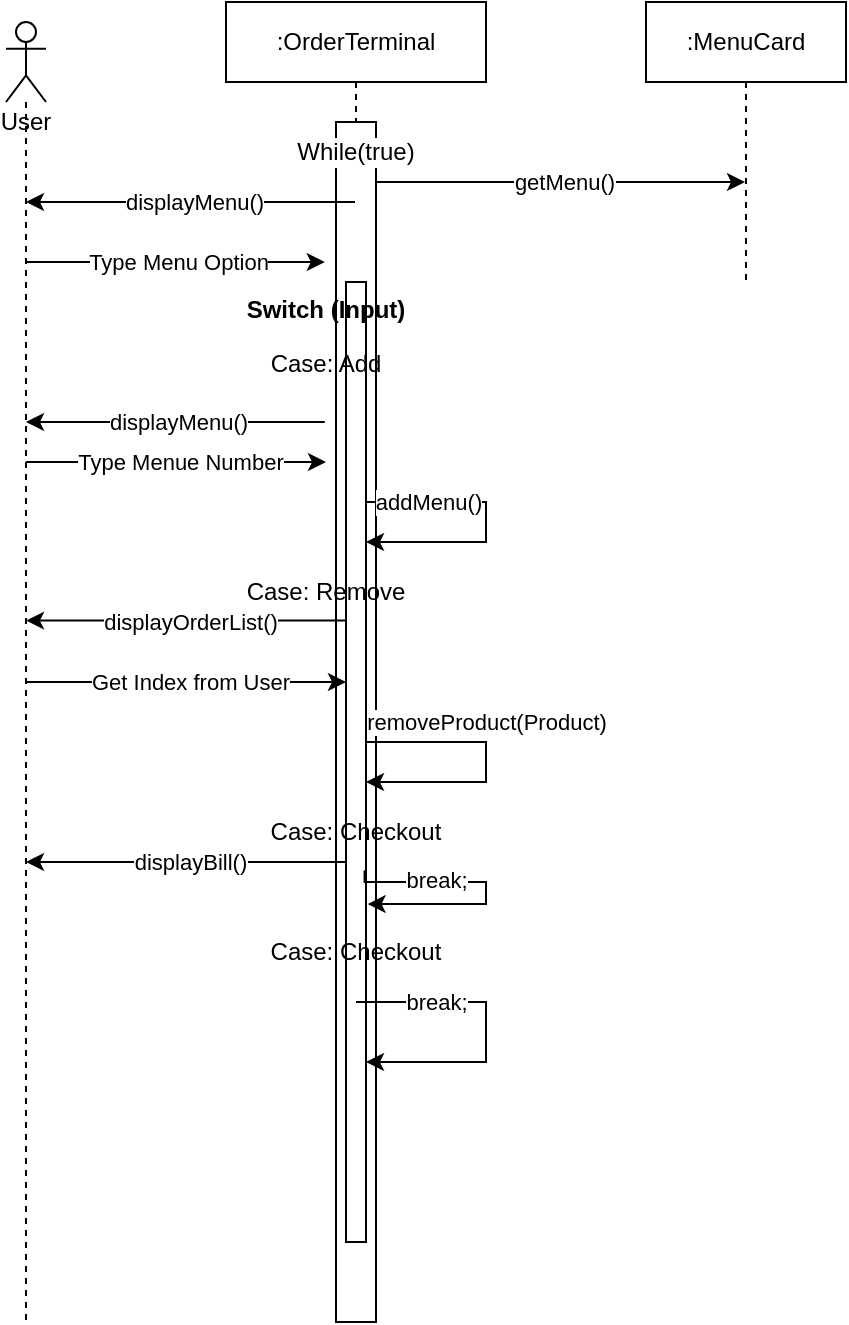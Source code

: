 <mxfile version="20.5.3" type="embed"><diagram id="tjybROabmGU0jiyHC7jw" name="Page-1"><mxGraphModel dx="1086" dy="696" grid="1" gridSize="10" guides="1" tooltips="1" connect="1" arrows="1" fold="1" page="1" pageScale="1" pageWidth="850" pageHeight="1100" math="0" shadow="0"><root><mxCell id="0"/><mxCell id="1" parent="0"/><mxCell id="2" value=":OrderTerminal" style="shape=umlLifeline;perimeter=lifelinePerimeter;whiteSpace=wrap;html=1;container=1;collapsible=0;recursiveResize=0;outlineConnect=0;" vertex="1" parent="1"><mxGeometry x="230" y="60" width="130" height="660" as="geometry"/></mxCell><mxCell id="32" value="" style="html=1;points=[];perimeter=orthogonalPerimeter;" vertex="1" parent="2"><mxGeometry x="55" y="60" width="20" height="600" as="geometry"/></mxCell><mxCell id="10" value="" style="endArrow=classic;html=1;rounded=0;startArrow=none;startFill=0;endFill=1;" edge="1" parent="2"><mxGeometry width="50" height="50" relative="1" as="geometry"><mxPoint x="-100.0" y="130" as="sourcePoint"/><mxPoint x="49.4" y="130" as="targetPoint"/><Array as="points"><mxPoint x="-20.1" y="130"/></Array></mxGeometry></mxCell><mxCell id="11" value="Type Menu Option" style="edgeLabel;html=1;align=center;verticalAlign=middle;resizable=0;points=[];" vertex="1" connectable="0" parent="10"><mxGeometry x="0.017" relative="1" as="geometry"><mxPoint as="offset"/></mxGeometry></mxCell><mxCell id="14" value="" style="html=1;points=[];perimeter=orthogonalPerimeter;" vertex="1" parent="2"><mxGeometry x="60" y="140" width="10" height="480" as="geometry"/></mxCell><mxCell id="15" value="Switch (Input)" style="text;align=center;fontStyle=1;verticalAlign=middle;spacingLeft=3;spacingRight=3;strokeColor=none;rotatable=0;points=[[0,0.5],[1,0.5]];portConstraint=eastwest;" vertex="1" parent="2"><mxGeometry x="10" y="140" width="80" height="26" as="geometry"/></mxCell><mxCell id="16" value="Case: Add" style="text;html=1;strokeColor=none;fillColor=none;align=center;verticalAlign=middle;whiteSpace=wrap;rounded=0;" vertex="1" parent="2"><mxGeometry x="20" y="166" width="60" height="30" as="geometry"/></mxCell><mxCell id="25" value="" style="endArrow=classic;html=1;rounded=0;startArrow=none;startFill=0;endFill=1;" edge="1" parent="2" source="3"><mxGeometry width="50" height="50" relative="1" as="geometry"><mxPoint x="-94.4" y="230" as="sourcePoint"/><mxPoint x="50" y="230" as="targetPoint"/><Array as="points"><mxPoint x="-14.5" y="230"/></Array></mxGeometry></mxCell><mxCell id="26" value="Type Menue Number" style="edgeLabel;html=1;align=center;verticalAlign=middle;resizable=0;points=[];" vertex="1" connectable="0" parent="25"><mxGeometry x="0.017" relative="1" as="geometry"><mxPoint as="offset"/></mxGeometry></mxCell><mxCell id="29" style="edgeStyle=orthogonalEdgeStyle;rounded=0;orthogonalLoop=1;jettySize=auto;html=1;startArrow=none;startFill=0;endArrow=classic;endFill=1;" edge="1" parent="2" source="14" target="14"><mxGeometry relative="1" as="geometry"><Array as="points"><mxPoint x="130" y="250"/><mxPoint x="100" y="270"/></Array></mxGeometry></mxCell><mxCell id="30" value="addMenu()" style="edgeLabel;html=1;align=center;verticalAlign=middle;resizable=0;points=[];" vertex="1" connectable="0" parent="29"><mxGeometry x="-0.679" relative="1" as="geometry"><mxPoint x="8" as="offset"/></mxGeometry></mxCell><mxCell id="31" value="Case: Remove" style="text;html=1;strokeColor=none;fillColor=none;align=center;verticalAlign=middle;whiteSpace=wrap;rounded=0;" vertex="1" parent="2"><mxGeometry x="-5" y="280" width="110" height="30" as="geometry"/></mxCell><mxCell id="33" value="While(true)" style="text;html=1;strokeColor=none;fillColor=none;align=center;verticalAlign=middle;whiteSpace=wrap;rounded=0;labelBackgroundColor=default;" vertex="1" parent="2"><mxGeometry x="35" y="60" width="60" height="30" as="geometry"/></mxCell><mxCell id="38" value="" style="endArrow=classic;html=1;rounded=0;" edge="1" parent="2" source="14" target="14"><mxGeometry width="50" height="50" relative="1" as="geometry"><mxPoint x="120" y="370" as="sourcePoint"/><mxPoint x="170" y="320" as="targetPoint"/><Array as="points"><mxPoint x="130" y="380"/></Array></mxGeometry></mxCell><mxCell id="39" value="removeProduct(Product)" style="edgeLabel;html=1;align=center;verticalAlign=middle;resizable=0;points=[];" vertex="1" connectable="0" parent="38"><mxGeometry x="-0.469" y="1" relative="1" as="geometry"><mxPoint x="23" y="-9" as="offset"/></mxGeometry></mxCell><mxCell id="40" value="Case: Checkout" style="text;html=1;strokeColor=none;fillColor=none;align=center;verticalAlign=middle;whiteSpace=wrap;rounded=0;" vertex="1" parent="2"><mxGeometry x="10" y="400" width="110" height="30" as="geometry"/></mxCell><mxCell id="41" value="" style="endArrow=none;html=1;rounded=0;startArrow=classic;startFill=1;endFill=0;" edge="1" parent="2"><mxGeometry width="50" height="50" relative="1" as="geometry"><mxPoint x="-100" y="430.0" as="sourcePoint"/><mxPoint x="60" y="430.0" as="targetPoint"/><Array as="points"><mxPoint x="-20.1" y="430"/></Array></mxGeometry></mxCell><mxCell id="42" value="displayBill()" style="edgeLabel;html=1;align=center;verticalAlign=middle;resizable=0;points=[];" vertex="1" connectable="0" parent="41"><mxGeometry x="0.017" relative="1" as="geometry"><mxPoint as="offset"/></mxGeometry></mxCell><mxCell id="50" style="edgeStyle=orthogonalEdgeStyle;rounded=0;orthogonalLoop=1;jettySize=auto;html=1;entryX=1.08;entryY=0.648;entryDx=0;entryDy=0;entryPerimeter=0;startArrow=none;startFill=0;endArrow=classic;endFill=1;exitX=0.926;exitY=0.613;exitDx=0;exitDy=0;exitPerimeter=0;" edge="1" parent="2" source="14" target="14"><mxGeometry relative="1" as="geometry"><Array as="points"><mxPoint x="69" y="440"/><mxPoint x="130" y="440"/><mxPoint x="130" y="451"/></Array></mxGeometry></mxCell><mxCell id="51" value="break;" style="edgeLabel;html=1;align=center;verticalAlign=middle;resizable=0;points=[];" vertex="1" connectable="0" parent="50"><mxGeometry x="-0.378" y="1" relative="1" as="geometry"><mxPoint x="-1" as="offset"/></mxGeometry></mxCell><mxCell id="52" value="Case: Checkout" style="text;html=1;strokeColor=none;fillColor=none;align=center;verticalAlign=middle;whiteSpace=wrap;rounded=0;" vertex="1" parent="2"><mxGeometry x="10" y="460" width="110" height="30" as="geometry"/></mxCell><mxCell id="53" value="" style="endArrow=none;html=1;rounded=0;startArrow=classic;startFill=1;endFill=0;" edge="1" parent="2" source="14" target="2"><mxGeometry width="50" height="50" relative="1" as="geometry"><mxPoint x="80" y="380" as="sourcePoint"/><mxPoint x="80" y="400" as="targetPoint"/><Array as="points"><mxPoint x="130" y="530"/><mxPoint x="130" y="500"/></Array></mxGeometry></mxCell><mxCell id="54" value="break;" style="edgeLabel;html=1;align=center;verticalAlign=middle;resizable=0;points=[];" vertex="1" connectable="0" parent="53"><mxGeometry x="-0.469" y="1" relative="1" as="geometry"><mxPoint x="-6" y="-29" as="offset"/></mxGeometry></mxCell><mxCell id="3" value="User" style="shape=umlLifeline;participant=umlActor;perimeter=lifelinePerimeter;whiteSpace=wrap;html=1;container=1;collapsible=0;recursiveResize=0;verticalAlign=top;spacingTop=36;outlineConnect=0;" vertex="1" parent="1"><mxGeometry x="120" y="70" width="20" height="650" as="geometry"/></mxCell><mxCell id="5" value=":MenuCard" style="shape=umlLifeline;perimeter=lifelinePerimeter;whiteSpace=wrap;html=1;container=1;collapsible=0;recursiveResize=0;outlineConnect=0;" vertex="1" parent="1"><mxGeometry x="440" y="60" width="100" height="140" as="geometry"/></mxCell><mxCell id="7" value="" style="endArrow=none;html=1;rounded=0;startArrow=classic;startFill=1;endFill=0;" edge="1" parent="1" source="3" target="2"><mxGeometry width="50" height="50" relative="1" as="geometry"><mxPoint x="150" y="170" as="sourcePoint"/><mxPoint x="200" y="120" as="targetPoint"/><Array as="points"><mxPoint x="210" y="160"/></Array></mxGeometry></mxCell><mxCell id="9" value="displayMenu()" style="edgeLabel;html=1;align=center;verticalAlign=middle;resizable=0;points=[];" vertex="1" connectable="0" parent="7"><mxGeometry x="0.017" relative="1" as="geometry"><mxPoint as="offset"/></mxGeometry></mxCell><mxCell id="23" value="" style="endArrow=none;html=1;rounded=0;startArrow=classic;startFill=1;endFill=0;" edge="1" parent="1"><mxGeometry width="50" height="50" relative="1" as="geometry"><mxPoint x="130" y="270" as="sourcePoint"/><mxPoint x="279.4" y="270" as="targetPoint"/><Array as="points"><mxPoint x="209.9" y="270"/></Array></mxGeometry></mxCell><mxCell id="24" value="displayMenu()" style="edgeLabel;html=1;align=center;verticalAlign=middle;resizable=0;points=[];" vertex="1" connectable="0" parent="23"><mxGeometry x="0.017" relative="1" as="geometry"><mxPoint as="offset"/></mxGeometry></mxCell><mxCell id="34" value="" style="endArrow=none;html=1;rounded=0;startArrow=classic;startFill=1;endFill=0;" edge="1" parent="1" target="14"><mxGeometry width="50" height="50" relative="1" as="geometry"><mxPoint x="130" y="369.31" as="sourcePoint"/><mxPoint x="279.4" y="369.31" as="targetPoint"/><Array as="points"><mxPoint x="209.9" y="369.31"/></Array></mxGeometry></mxCell><mxCell id="35" value="displayOrderList()" style="edgeLabel;html=1;align=center;verticalAlign=middle;resizable=0;points=[];" vertex="1" connectable="0" parent="34"><mxGeometry x="0.017" relative="1" as="geometry"><mxPoint as="offset"/></mxGeometry></mxCell><mxCell id="36" value="" style="endArrow=classic;html=1;rounded=0;startArrow=none;startFill=0;endFill=1;" edge="1" parent="1"><mxGeometry width="50" height="50" relative="1" as="geometry"><mxPoint x="130" y="400.0" as="sourcePoint"/><mxPoint x="290" y="400.0" as="targetPoint"/><Array as="points"><mxPoint x="209.9" y="400"/></Array></mxGeometry></mxCell><mxCell id="37" value="Get Index from User" style="edgeLabel;html=1;align=center;verticalAlign=middle;resizable=0;points=[];" vertex="1" connectable="0" parent="36"><mxGeometry x="0.017" relative="1" as="geometry"><mxPoint as="offset"/></mxGeometry></mxCell><mxCell id="55" value="" style="endArrow=classic;html=1;rounded=0;startArrow=none;startFill=0;endFill=1;" edge="1" parent="1" source="32" target="5"><mxGeometry width="50" height="50" relative="1" as="geometry"><mxPoint x="350.0" y="150.0" as="sourcePoint"/><mxPoint x="514.69" y="150.0" as="targetPoint"/><Array as="points"><mxPoint x="430.19" y="150"/></Array></mxGeometry></mxCell><mxCell id="56" value="getMenu()" style="edgeLabel;html=1;align=center;verticalAlign=middle;resizable=0;points=[];" vertex="1" connectable="0" parent="55"><mxGeometry x="0.017" relative="1" as="geometry"><mxPoint as="offset"/></mxGeometry></mxCell></root></mxGraphModel></diagram></mxfile>